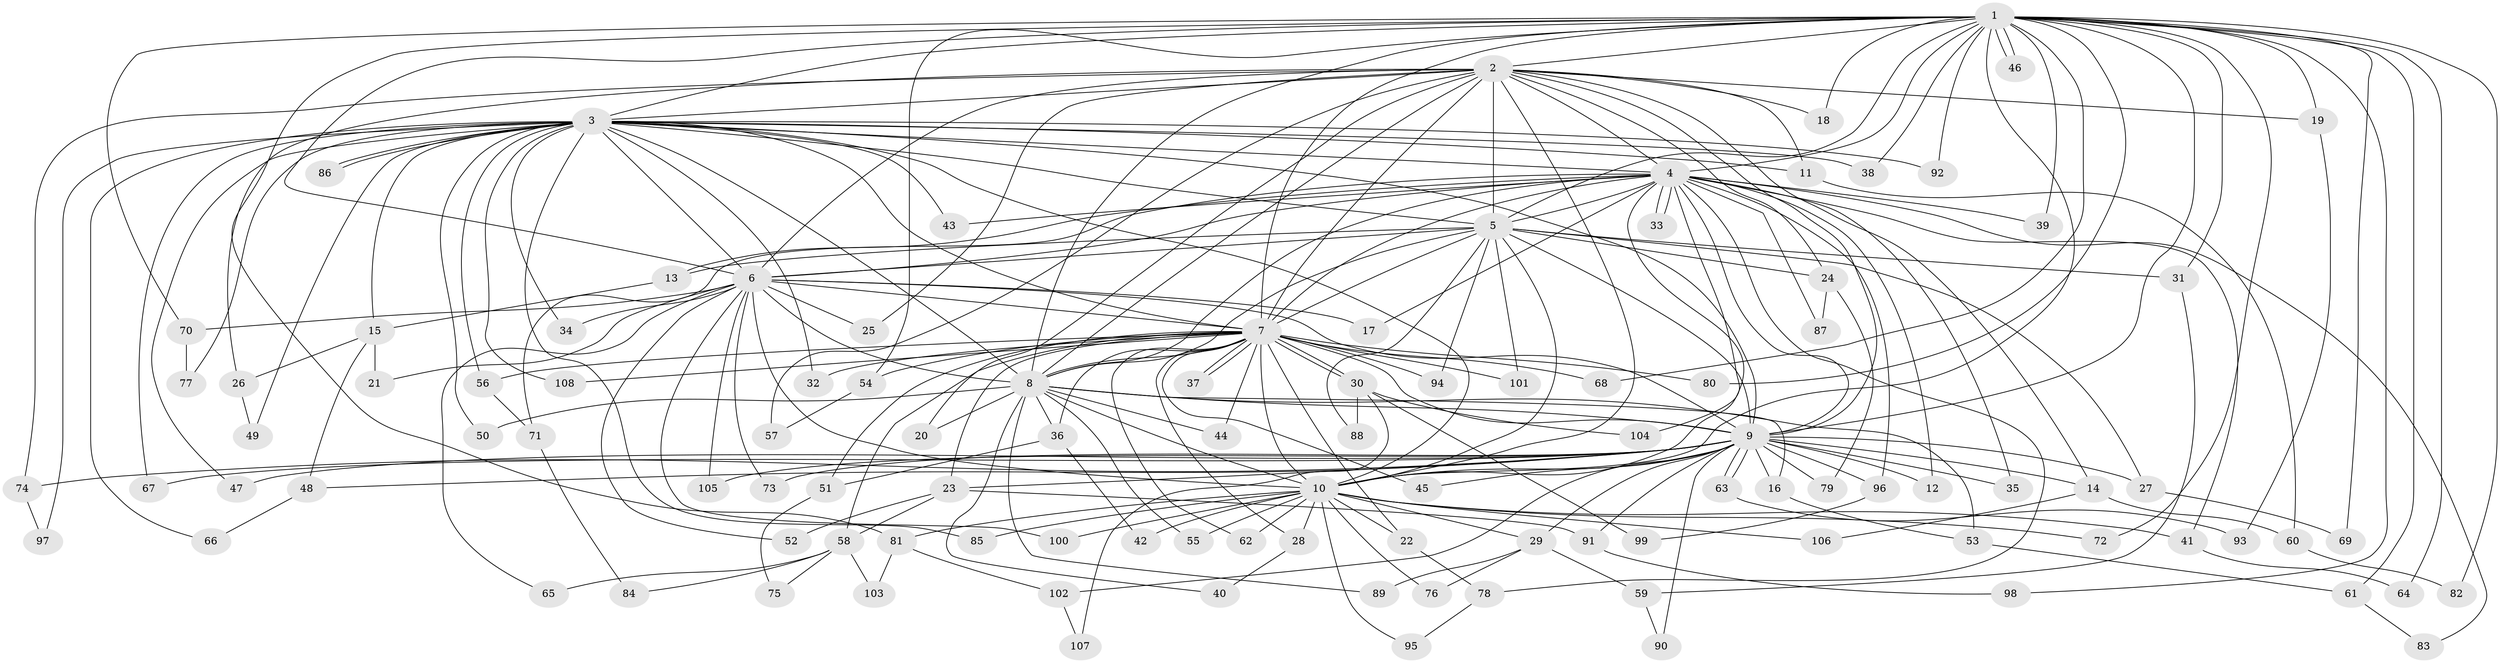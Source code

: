 // coarse degree distribution, {24: 0.012048192771084338, 31: 0.012048192771084338, 23: 0.012048192771084338, 13: 0.012048192771084338, 16: 0.012048192771084338, 26: 0.012048192771084338, 15: 0.012048192771084338, 39: 0.012048192771084338, 2: 0.5421686746987951, 3: 0.25301204819277107, 5: 0.03614457831325301, 4: 0.03614457831325301, 6: 0.024096385542168676, 1: 0.012048192771084338}
// Generated by graph-tools (version 1.1) at 2025/51/02/27/25 19:51:42]
// undirected, 108 vertices, 241 edges
graph export_dot {
graph [start="1"]
  node [color=gray90,style=filled];
  1;
  2;
  3;
  4;
  5;
  6;
  7;
  8;
  9;
  10;
  11;
  12;
  13;
  14;
  15;
  16;
  17;
  18;
  19;
  20;
  21;
  22;
  23;
  24;
  25;
  26;
  27;
  28;
  29;
  30;
  31;
  32;
  33;
  34;
  35;
  36;
  37;
  38;
  39;
  40;
  41;
  42;
  43;
  44;
  45;
  46;
  47;
  48;
  49;
  50;
  51;
  52;
  53;
  54;
  55;
  56;
  57;
  58;
  59;
  60;
  61;
  62;
  63;
  64;
  65;
  66;
  67;
  68;
  69;
  70;
  71;
  72;
  73;
  74;
  75;
  76;
  77;
  78;
  79;
  80;
  81;
  82;
  83;
  84;
  85;
  86;
  87;
  88;
  89;
  90;
  91;
  92;
  93;
  94;
  95;
  96;
  97;
  98;
  99;
  100;
  101;
  102;
  103;
  104;
  105;
  106;
  107;
  108;
  1 -- 2;
  1 -- 3;
  1 -- 4;
  1 -- 5;
  1 -- 6;
  1 -- 7;
  1 -- 8;
  1 -- 9;
  1 -- 10;
  1 -- 18;
  1 -- 19;
  1 -- 31;
  1 -- 38;
  1 -- 39;
  1 -- 46;
  1 -- 46;
  1 -- 54;
  1 -- 61;
  1 -- 64;
  1 -- 68;
  1 -- 69;
  1 -- 70;
  1 -- 72;
  1 -- 80;
  1 -- 81;
  1 -- 82;
  1 -- 92;
  1 -- 98;
  2 -- 3;
  2 -- 4;
  2 -- 5;
  2 -- 6;
  2 -- 7;
  2 -- 8;
  2 -- 9;
  2 -- 10;
  2 -- 11;
  2 -- 14;
  2 -- 18;
  2 -- 19;
  2 -- 20;
  2 -- 24;
  2 -- 25;
  2 -- 26;
  2 -- 57;
  2 -- 74;
  3 -- 4;
  3 -- 5;
  3 -- 6;
  3 -- 7;
  3 -- 8;
  3 -- 9;
  3 -- 10;
  3 -- 11;
  3 -- 15;
  3 -- 32;
  3 -- 34;
  3 -- 38;
  3 -- 43;
  3 -- 47;
  3 -- 49;
  3 -- 50;
  3 -- 56;
  3 -- 66;
  3 -- 67;
  3 -- 77;
  3 -- 85;
  3 -- 86;
  3 -- 86;
  3 -- 92;
  3 -- 97;
  3 -- 108;
  4 -- 5;
  4 -- 6;
  4 -- 7;
  4 -- 8;
  4 -- 9;
  4 -- 10;
  4 -- 12;
  4 -- 13;
  4 -- 17;
  4 -- 33;
  4 -- 33;
  4 -- 35;
  4 -- 39;
  4 -- 41;
  4 -- 43;
  4 -- 71;
  4 -- 78;
  4 -- 83;
  4 -- 87;
  4 -- 96;
  4 -- 104;
  5 -- 6;
  5 -- 7;
  5 -- 8;
  5 -- 9;
  5 -- 10;
  5 -- 13;
  5 -- 24;
  5 -- 27;
  5 -- 31;
  5 -- 88;
  5 -- 94;
  5 -- 101;
  6 -- 7;
  6 -- 8;
  6 -- 9;
  6 -- 10;
  6 -- 17;
  6 -- 21;
  6 -- 25;
  6 -- 34;
  6 -- 52;
  6 -- 65;
  6 -- 70;
  6 -- 73;
  6 -- 100;
  6 -- 105;
  7 -- 8;
  7 -- 9;
  7 -- 10;
  7 -- 22;
  7 -- 23;
  7 -- 28;
  7 -- 30;
  7 -- 30;
  7 -- 32;
  7 -- 36;
  7 -- 37;
  7 -- 37;
  7 -- 44;
  7 -- 45;
  7 -- 51;
  7 -- 54;
  7 -- 56;
  7 -- 58;
  7 -- 62;
  7 -- 68;
  7 -- 80;
  7 -- 94;
  7 -- 101;
  7 -- 108;
  8 -- 9;
  8 -- 10;
  8 -- 16;
  8 -- 20;
  8 -- 36;
  8 -- 40;
  8 -- 44;
  8 -- 50;
  8 -- 53;
  8 -- 55;
  8 -- 89;
  9 -- 10;
  9 -- 12;
  9 -- 14;
  9 -- 16;
  9 -- 23;
  9 -- 27;
  9 -- 29;
  9 -- 35;
  9 -- 45;
  9 -- 47;
  9 -- 48;
  9 -- 63;
  9 -- 63;
  9 -- 67;
  9 -- 73;
  9 -- 74;
  9 -- 79;
  9 -- 90;
  9 -- 91;
  9 -- 96;
  9 -- 102;
  9 -- 105;
  10 -- 22;
  10 -- 28;
  10 -- 29;
  10 -- 41;
  10 -- 42;
  10 -- 55;
  10 -- 62;
  10 -- 72;
  10 -- 76;
  10 -- 81;
  10 -- 85;
  10 -- 95;
  10 -- 100;
  10 -- 106;
  11 -- 60;
  13 -- 15;
  14 -- 60;
  14 -- 106;
  15 -- 21;
  15 -- 26;
  15 -- 48;
  16 -- 53;
  19 -- 93;
  22 -- 78;
  23 -- 52;
  23 -- 58;
  23 -- 91;
  24 -- 79;
  24 -- 87;
  26 -- 49;
  27 -- 69;
  28 -- 40;
  29 -- 59;
  29 -- 76;
  29 -- 89;
  30 -- 88;
  30 -- 99;
  30 -- 104;
  30 -- 107;
  31 -- 59;
  36 -- 42;
  36 -- 51;
  41 -- 64;
  48 -- 66;
  51 -- 75;
  53 -- 61;
  54 -- 57;
  56 -- 71;
  58 -- 65;
  58 -- 75;
  58 -- 84;
  58 -- 103;
  59 -- 90;
  60 -- 82;
  61 -- 83;
  63 -- 93;
  70 -- 77;
  71 -- 84;
  74 -- 97;
  78 -- 95;
  81 -- 102;
  81 -- 103;
  91 -- 98;
  96 -- 99;
  102 -- 107;
}
